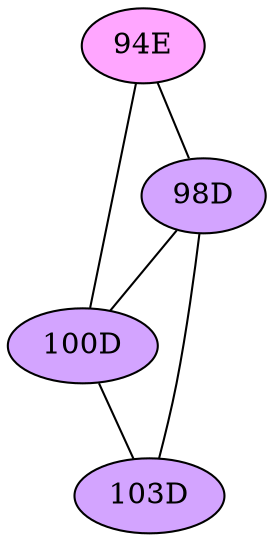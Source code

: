 // The Round Table
graph {
	"94E" [fillcolor="#FFA6FF" style=radial]
	"98D" [fillcolor="#D3A4FF" style=radial]
	"94E" -- "98D" [penwidth=1]
	"94E" [fillcolor="#FFA6FF" style=radial]
	"100D" [fillcolor="#D3A4FF" style=radial]
	"94E" -- "100D" [penwidth=1]
	"98D" [fillcolor="#D3A4FF" style=radial]
	"100D" [fillcolor="#D3A4FF" style=radial]
	"98D" -- "100D" [penwidth=1]
	"98D" [fillcolor="#D3A4FF" style=radial]
	"103D" [fillcolor="#D3A4FF" style=radial]
	"98D" -- "103D" [penwidth=1]
	"100D" [fillcolor="#D3A4FF" style=radial]
	"103D" [fillcolor="#D3A4FF" style=radial]
	"100D" -- "103D" [penwidth=1]
}
